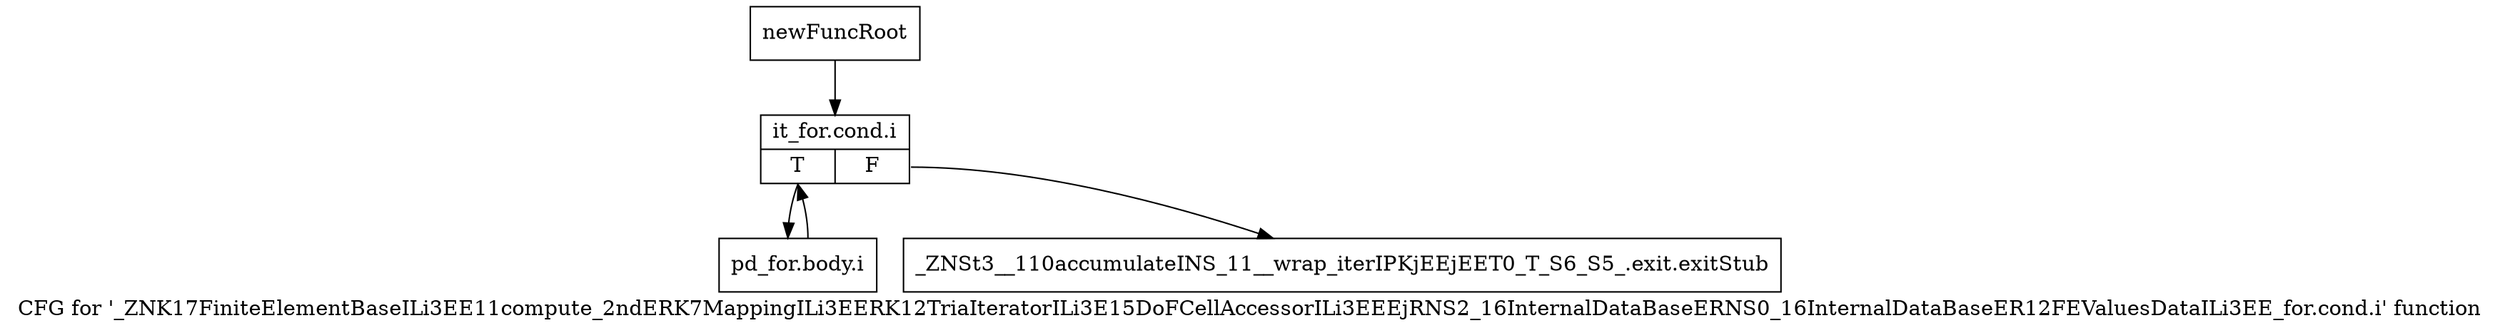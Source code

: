 digraph "CFG for '_ZNK17FiniteElementBaseILi3EE11compute_2ndERK7MappingILi3EERK12TriaIteratorILi3E15DoFCellAccessorILi3EEEjRNS2_16InternalDataBaseERNS0_16InternalDataBaseER12FEValuesDataILi3EE_for.cond.i' function" {
	label="CFG for '_ZNK17FiniteElementBaseILi3EE11compute_2ndERK7MappingILi3EERK12TriaIteratorILi3E15DoFCellAccessorILi3EEEjRNS2_16InternalDataBaseERNS0_16InternalDataBaseER12FEValuesDataILi3EE_for.cond.i' function";

	Node0x909ec50 [shape=record,label="{newFuncRoot}"];
	Node0x909ec50 -> Node0x909ecf0;
	Node0x909eca0 [shape=record,label="{_ZNSt3__110accumulateINS_11__wrap_iterIPKjEEjEET0_T_S6_S5_.exit.exitStub}"];
	Node0x909ecf0 [shape=record,label="{it_for.cond.i|{<s0>T|<s1>F}}"];
	Node0x909ecf0:s0 -> Node0x909ed40;
	Node0x909ecf0:s1 -> Node0x909eca0;
	Node0x909ed40 [shape=record,label="{pd_for.body.i}"];
	Node0x909ed40 -> Node0x909ecf0;
}
